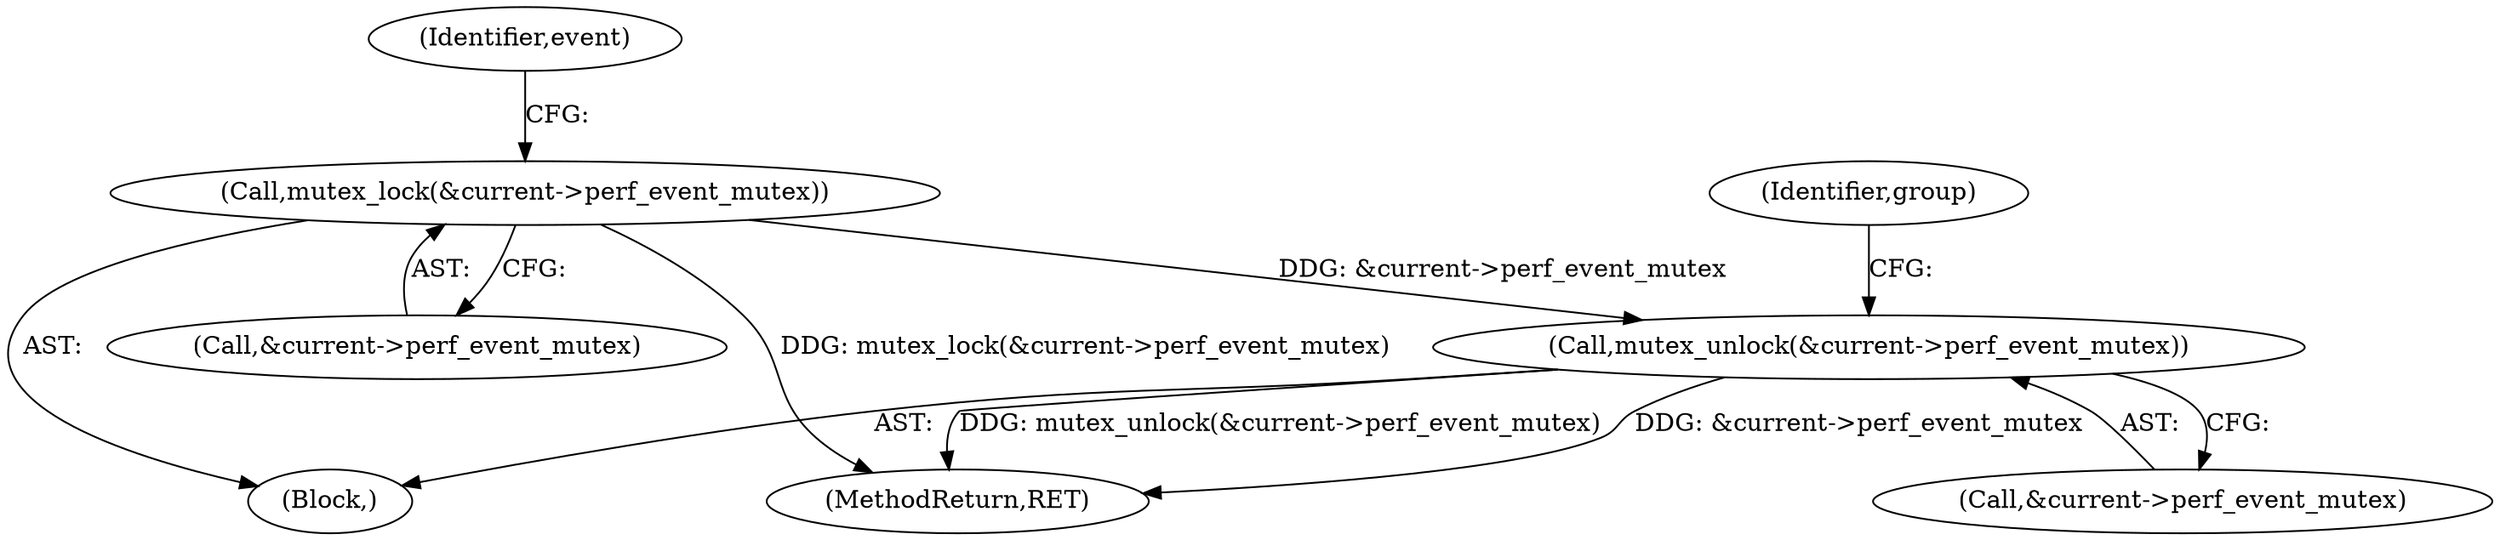 digraph "0_linux_321027c1fe77f892f4ea07846aeae08cefbbb290@API" {
"1000780" [label="(Call,mutex_unlock(&current->perf_event_mutex))"];
"1000766" [label="(Call,mutex_lock(&current->perf_event_mutex))"];
"1000774" [label="(Identifier,event)"];
"1000780" [label="(Call,mutex_unlock(&current->perf_event_mutex))"];
"1000138" [label="(Block,)"];
"1000786" [label="(Identifier,group)"];
"1000767" [label="(Call,&current->perf_event_mutex)"];
"1000781" [label="(Call,&current->perf_event_mutex)"];
"1000766" [label="(Call,mutex_lock(&current->perf_event_mutex))"];
"1000843" [label="(MethodReturn,RET)"];
"1000780" -> "1000138"  [label="AST: "];
"1000780" -> "1000781"  [label="CFG: "];
"1000781" -> "1000780"  [label="AST: "];
"1000786" -> "1000780"  [label="CFG: "];
"1000780" -> "1000843"  [label="DDG: mutex_unlock(&current->perf_event_mutex)"];
"1000780" -> "1000843"  [label="DDG: &current->perf_event_mutex"];
"1000766" -> "1000780"  [label="DDG: &current->perf_event_mutex"];
"1000766" -> "1000138"  [label="AST: "];
"1000766" -> "1000767"  [label="CFG: "];
"1000767" -> "1000766"  [label="AST: "];
"1000774" -> "1000766"  [label="CFG: "];
"1000766" -> "1000843"  [label="DDG: mutex_lock(&current->perf_event_mutex)"];
}
